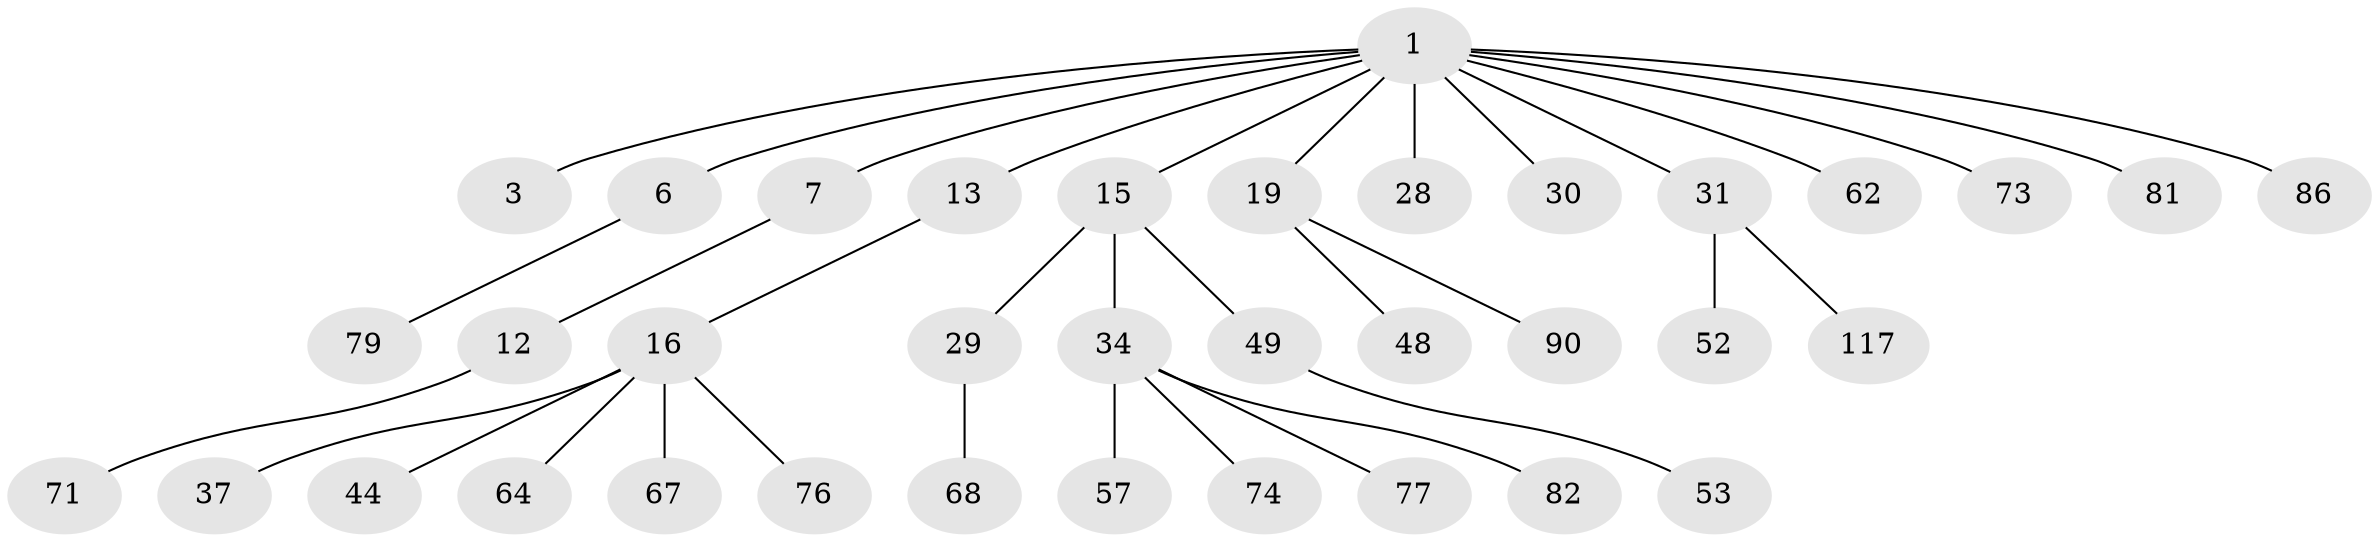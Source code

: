 // original degree distribution, {5: 0.058333333333333334, 7: 0.008333333333333333, 1: 0.5, 4: 0.05, 3: 0.13333333333333333, 2: 0.24166666666666667, 6: 0.008333333333333333}
// Generated by graph-tools (version 1.1) at 2025/19/03/04/25 18:19:05]
// undirected, 36 vertices, 35 edges
graph export_dot {
graph [start="1"]
  node [color=gray90,style=filled];
  1 [super="+2+5+4+26"];
  3;
  6 [super="+21+18"];
  7 [super="+99+10"];
  12 [super="+23"];
  13 [super="+45+91"];
  15 [super="+22+96+25+42"];
  16 [super="+27+17+54"];
  19 [super="+20+61+78+51"];
  28;
  29 [super="+105+38"];
  30 [super="+56+108"];
  31 [super="+58+70"];
  34 [super="+65+89+40+41+66"];
  37;
  44 [super="+97"];
  48;
  49;
  52 [super="+103+116"];
  53;
  57 [super="+85"];
  62 [super="+106+80+83"];
  64;
  67;
  68;
  71 [super="+92"];
  73;
  74;
  76 [super="+84"];
  77 [super="+111"];
  79;
  81;
  82;
  86 [super="+87"];
  90;
  117;
  1 -- 7;
  1 -- 3;
  1 -- 6;
  1 -- 86;
  1 -- 31;
  1 -- 13;
  1 -- 15;
  1 -- 73;
  1 -- 28;
  1 -- 81;
  1 -- 19;
  1 -- 30;
  1 -- 62;
  6 -- 79;
  7 -- 12;
  12 -- 71;
  13 -- 16;
  15 -- 34;
  15 -- 29;
  15 -- 49;
  16 -- 67;
  16 -- 64;
  16 -- 76;
  16 -- 44;
  16 -- 37;
  19 -- 48;
  19 -- 90;
  29 -- 68;
  31 -- 52;
  31 -- 117;
  34 -- 77;
  34 -- 57;
  34 -- 74;
  34 -- 82;
  49 -- 53;
}

